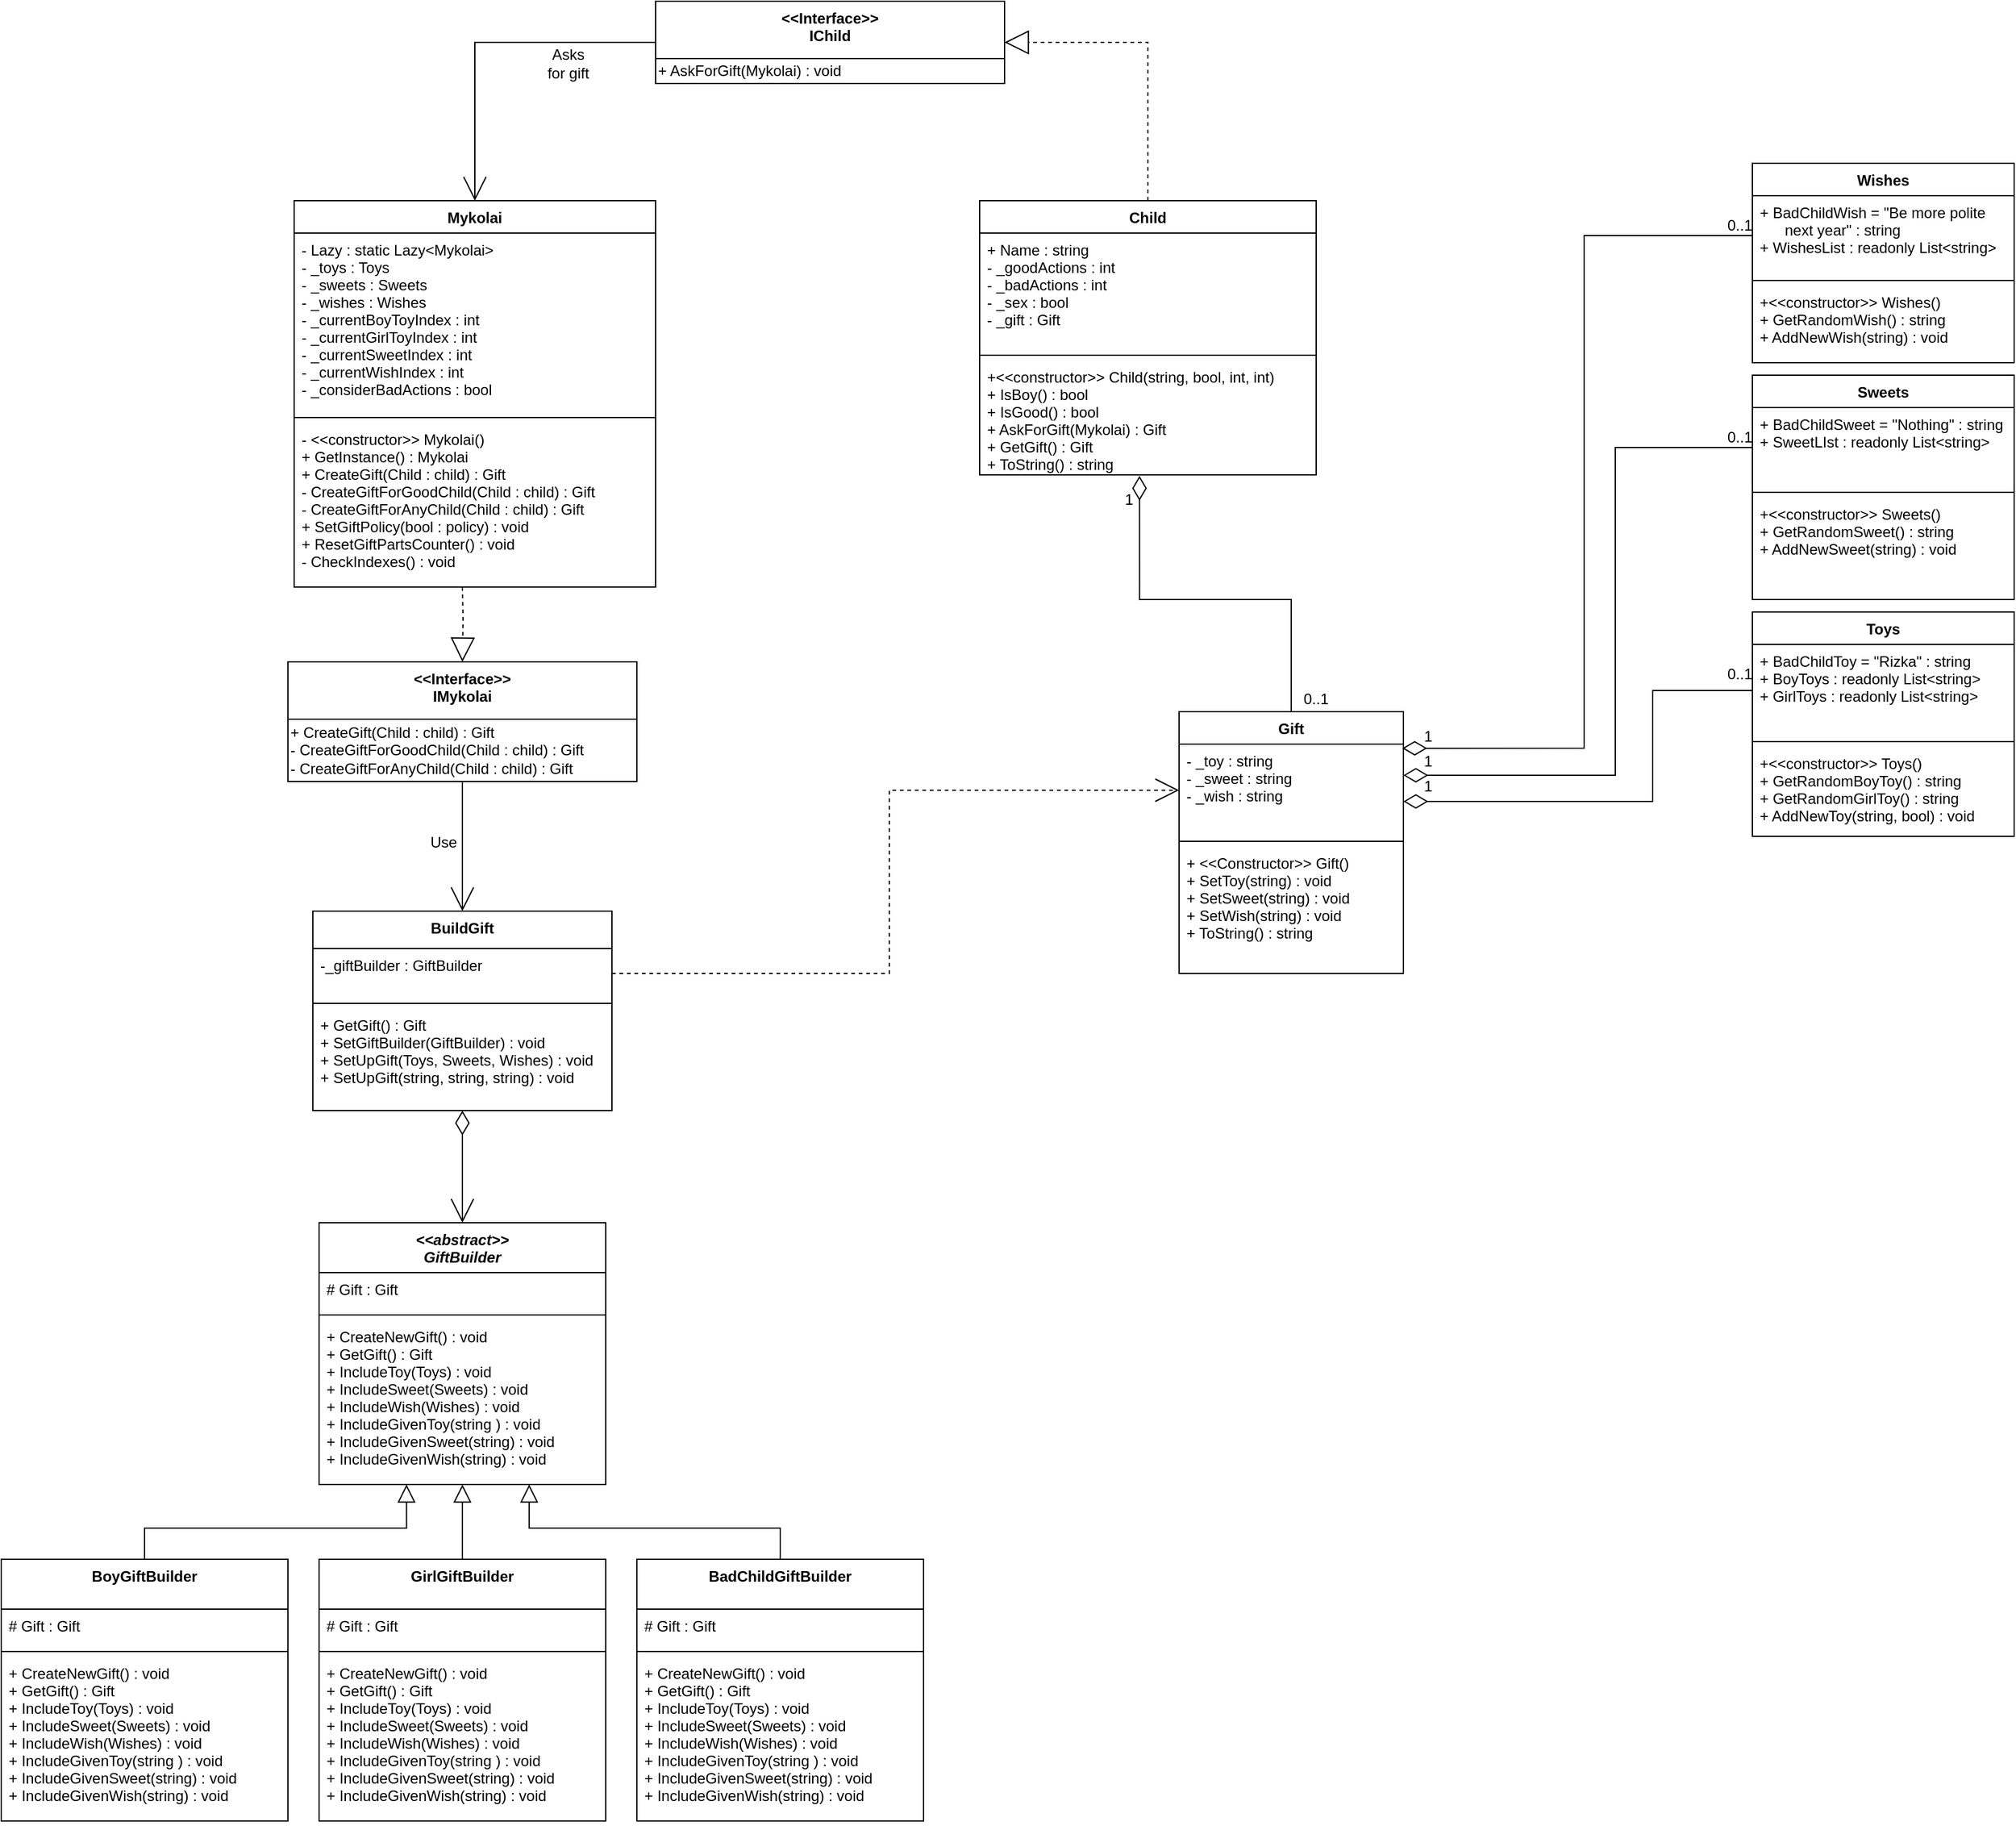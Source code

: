 <mxfile version="13.9.9" type="device"><diagram id="hnAdPMQM_iy9oGyU7VnP" name="Page-1"><mxGraphModel dx="706" dy="1508" grid="1" gridSize="10" guides="1" tooltips="1" connect="1" arrows="1" fold="1" page="1" pageScale="1" pageWidth="850" pageHeight="1100" math="0" shadow="0"><root><mxCell id="0"/><mxCell id="1" parent="0"/><mxCell id="amVdP6O79OhnuE59rEhH-1" value="Mykolai" style="swimlane;fontStyle=1;align=center;verticalAlign=top;childLayout=stackLayout;horizontal=1;startSize=26;horizontalStack=0;resizeParent=1;resizeParentMax=0;resizeLast=0;collapsible=1;marginBottom=0;" parent="1" vertex="1"><mxGeometry x="290" y="20" width="290" height="310" as="geometry"/></mxCell><mxCell id="amVdP6O79OhnuE59rEhH-2" value="- Lazy : static Lazy&lt;Mykolai&gt;&#10;- _toys : Toys&#10;- _sweets : Sweets&#10;- _wishes : Wishes&#10;- _currentBoyToyIndex : int&#10;- _currentGirlToyIndex : int&#10;- _currentSweetIndex : int&#10;- _currentWishIndex : int&#10;- _considerBadActions : bool" style="text;strokeColor=none;fillColor=none;align=left;verticalAlign=top;spacingLeft=4;spacingRight=4;overflow=hidden;rotatable=0;points=[[0,0.5],[1,0.5]];portConstraint=eastwest;fontStyle=0" parent="amVdP6O79OhnuE59rEhH-1" vertex="1"><mxGeometry y="26" width="290" height="144" as="geometry"/></mxCell><mxCell id="amVdP6O79OhnuE59rEhH-3" value="" style="line;strokeWidth=1;fillColor=none;align=left;verticalAlign=middle;spacingTop=-1;spacingLeft=3;spacingRight=3;rotatable=0;labelPosition=right;points=[];portConstraint=eastwest;" parent="amVdP6O79OhnuE59rEhH-1" vertex="1"><mxGeometry y="170" width="290" height="8" as="geometry"/></mxCell><mxCell id="amVdP6O79OhnuE59rEhH-4" value="- &lt;&lt;constructor&gt;&gt; Mykolai()&#10;+ GetInstance() : Mykolai&#10;+ CreateGift(Child : child) : Gift&#10;- CreateGiftForGoodChild(Child : child) : Gift&#10;- CreateGiftForAnyChild(Child : child) : Gift&#10;+ SetGiftPolicy(bool : policy) : void&#10;+ ResetGiftPartsCounter() : void&#10;- CheckIndexes() : void" style="text;strokeColor=none;fillColor=none;align=left;verticalAlign=top;spacingLeft=4;spacingRight=4;overflow=hidden;rotatable=0;points=[[0,0.5],[1,0.5]];portConstraint=eastwest;" parent="amVdP6O79OhnuE59rEhH-1" vertex="1"><mxGeometry y="178" width="290" height="132" as="geometry"/></mxCell><mxCell id="amVdP6O79OhnuE59rEhH-57" style="edgeStyle=orthogonalEdgeStyle;rounded=0;orthogonalLoop=1;jettySize=auto;html=1;exitX=0.5;exitY=0;exitDx=0;exitDy=0;entryX=1;entryY=0.5;entryDx=0;entryDy=0;endArrow=block;endFill=0;endSize=17;strokeWidth=1;dashed=1;" parent="1" source="amVdP6O79OhnuE59rEhH-5" target="amVdP6O79OhnuE59rEhH-54" edge="1"><mxGeometry relative="1" as="geometry"/></mxCell><mxCell id="amVdP6O79OhnuE59rEhH-5" value="Child" style="swimlane;fontStyle=1;align=center;verticalAlign=top;childLayout=stackLayout;horizontal=1;startSize=26;horizontalStack=0;resizeParent=1;resizeParentMax=0;resizeLast=0;collapsible=1;marginBottom=0;" parent="1" vertex="1"><mxGeometry x="840" y="20" width="270" height="220" as="geometry"/></mxCell><mxCell id="amVdP6O79OhnuE59rEhH-6" value="+ Name : string&#10;- _goodActions : int&#10;- _badActions : int&#10;- _sex : bool&#10;- _gift : Gift" style="text;strokeColor=none;fillColor=none;align=left;verticalAlign=top;spacingLeft=4;spacingRight=4;overflow=hidden;rotatable=0;points=[[0,0.5],[1,0.5]];portConstraint=eastwest;" parent="amVdP6O79OhnuE59rEhH-5" vertex="1"><mxGeometry y="26" width="270" height="94" as="geometry"/></mxCell><mxCell id="amVdP6O79OhnuE59rEhH-7" value="" style="line;strokeWidth=1;fillColor=none;align=left;verticalAlign=middle;spacingTop=-1;spacingLeft=3;spacingRight=3;rotatable=0;labelPosition=right;points=[];portConstraint=eastwest;" parent="amVdP6O79OhnuE59rEhH-5" vertex="1"><mxGeometry y="120" width="270" height="8" as="geometry"/></mxCell><mxCell id="amVdP6O79OhnuE59rEhH-8" value="+&lt;&lt;constructor&gt;&gt; Child(string, bool, int, int)&#10;+ IsBoy() : bool&#10;+ IsGood() : bool&#10;+ AskForGift(Mykolai) : Gift&#10;+ GetGift() : Gift&#10;+ ToString() : string" style="text;strokeColor=none;fillColor=none;align=left;verticalAlign=top;spacingLeft=4;spacingRight=4;overflow=hidden;rotatable=0;points=[[0,0.5],[1,0.5]];portConstraint=eastwest;" parent="amVdP6O79OhnuE59rEhH-5" vertex="1"><mxGeometry y="128" width="270" height="92" as="geometry"/></mxCell><mxCell id="amVdP6O79OhnuE59rEhH-74" style="edgeStyle=orthogonalEdgeStyle;rounded=0;orthogonalLoop=1;jettySize=auto;html=1;exitX=1;exitY=0.5;exitDx=0;exitDy=0;startArrow=none;startFill=0;startSize=17;endArrow=open;endFill=0;endSize=17;strokeWidth=1;dashed=1;" parent="1" source="amVdP6O79OhnuE59rEhH-10" target="amVdP6O79OhnuE59rEhH-35" edge="1"><mxGeometry relative="1" as="geometry"><mxPoint x="360" y="450" as="targetPoint"/></mxGeometry></mxCell><mxCell id="amVdP6O79OhnuE59rEhH-9" value="BuildGift" style="swimlane;fontStyle=1;align=center;verticalAlign=top;childLayout=stackLayout;horizontal=1;startSize=30;horizontalStack=0;resizeParent=1;resizeParentMax=0;resizeLast=0;collapsible=1;marginBottom=0;" parent="1" vertex="1"><mxGeometry x="305" y="590" width="240" height="160" as="geometry"/></mxCell><mxCell id="amVdP6O79OhnuE59rEhH-10" value="-_giftBuilder : GiftBuilder" style="text;strokeColor=none;fillColor=none;align=left;verticalAlign=top;spacingLeft=4;spacingRight=4;overflow=hidden;rotatable=0;points=[[0,0.5],[1,0.5]];portConstraint=eastwest;" parent="amVdP6O79OhnuE59rEhH-9" vertex="1"><mxGeometry y="30" width="240" height="40" as="geometry"/></mxCell><mxCell id="amVdP6O79OhnuE59rEhH-11" value="" style="line;strokeWidth=1;fillColor=none;align=left;verticalAlign=middle;spacingTop=-1;spacingLeft=3;spacingRight=3;rotatable=0;labelPosition=right;points=[];portConstraint=eastwest;" parent="amVdP6O79OhnuE59rEhH-9" vertex="1"><mxGeometry y="70" width="240" height="8" as="geometry"/></mxCell><mxCell id="amVdP6O79OhnuE59rEhH-12" value="+ GetGift() : Gift&#10;+ SetGiftBuilder(GiftBuilder) : void&#10;+ SetUpGift(Toys, Sweets, Wishes) : void&#10;+ SetUpGift(string, string, string) : void" style="text;strokeColor=none;fillColor=none;align=left;verticalAlign=top;spacingLeft=4;spacingRight=4;overflow=hidden;rotatable=0;points=[[0,0.5],[1,0.5]];portConstraint=eastwest;" parent="amVdP6O79OhnuE59rEhH-9" vertex="1"><mxGeometry y="78" width="240" height="82" as="geometry"/></mxCell><mxCell id="amVdP6O79OhnuE59rEhH-71" style="edgeStyle=orthogonalEdgeStyle;rounded=0;orthogonalLoop=1;jettySize=auto;html=1;exitX=0.5;exitY=0;exitDx=0;exitDy=0;entryX=0.5;entryY=1;entryDx=0;entryDy=0;entryPerimeter=0;endArrow=diamondThin;endFill=0;endSize=17;strokeWidth=1;startArrow=open;startFill=0;startSize=17;" parent="1" source="amVdP6O79OhnuE59rEhH-13" target="amVdP6O79OhnuE59rEhH-12" edge="1"><mxGeometry relative="1" as="geometry"/></mxCell><mxCell id="amVdP6O79OhnuE59rEhH-13" value="&lt;&lt;abstract&gt;&gt;&#10;GiftBuilder" style="swimlane;fontStyle=3;align=center;verticalAlign=top;childLayout=stackLayout;horizontal=1;startSize=40;horizontalStack=0;resizeParent=1;resizeParentMax=0;resizeLast=0;collapsible=1;marginBottom=0;" parent="1" vertex="1"><mxGeometry x="310" y="840" width="230" height="210" as="geometry"/></mxCell><mxCell id="amVdP6O79OhnuE59rEhH-14" value="# Gift : Gift" style="text;strokeColor=none;fillColor=none;align=left;verticalAlign=top;spacingLeft=4;spacingRight=4;overflow=hidden;rotatable=0;points=[[0,0.5],[1,0.5]];portConstraint=eastwest;" parent="amVdP6O79OhnuE59rEhH-13" vertex="1"><mxGeometry y="40" width="230" height="30" as="geometry"/></mxCell><mxCell id="amVdP6O79OhnuE59rEhH-15" value="" style="line;strokeWidth=1;fillColor=none;align=left;verticalAlign=middle;spacingTop=-1;spacingLeft=3;spacingRight=3;rotatable=0;labelPosition=right;points=[];portConstraint=eastwest;" parent="amVdP6O79OhnuE59rEhH-13" vertex="1"><mxGeometry y="70" width="230" height="8" as="geometry"/></mxCell><mxCell id="amVdP6O79OhnuE59rEhH-16" value="+ CreateNewGift() : void&#10;+ GetGift() : Gift&#10;+ IncludeToy(Toys) : void&#10;+ IncludeSweet(Sweets) : void&#10;+ IncludeWish(Wishes) : void&#10;+ IncludeGivenToy(string ) : void&#10;+ IncludeGivenSweet(string) : void&#10;+ IncludeGivenWish(string) : void&#10;" style="text;strokeColor=none;fillColor=none;align=left;verticalAlign=top;spacingLeft=4;spacingRight=4;overflow=hidden;rotatable=0;points=[[0,0.5],[1,0.5]];portConstraint=eastwest;" parent="amVdP6O79OhnuE59rEhH-13" vertex="1"><mxGeometry y="78" width="230" height="132" as="geometry"/></mxCell><mxCell id="amVdP6O79OhnuE59rEhH-33" style="edgeStyle=orthogonalEdgeStyle;rounded=0;orthogonalLoop=1;jettySize=auto;html=1;exitX=0.5;exitY=0;exitDx=0;exitDy=0;entryX=0.305;entryY=1;entryDx=0;entryDy=0;entryPerimeter=0;endArrow=block;endFill=0;endSize=12;" parent="1" source="amVdP6O79OhnuE59rEhH-19" target="amVdP6O79OhnuE59rEhH-16" edge="1"><mxGeometry relative="1" as="geometry"/></mxCell><mxCell id="amVdP6O79OhnuE59rEhH-19" value="BoyGiftBuilder" style="swimlane;fontStyle=1;align=center;verticalAlign=top;childLayout=stackLayout;horizontal=1;startSize=40;horizontalStack=0;resizeParent=1;resizeParentMax=0;resizeLast=0;collapsible=1;marginBottom=0;" parent="1" vertex="1"><mxGeometry x="55" y="1110" width="230" height="210" as="geometry"/></mxCell><mxCell id="amVdP6O79OhnuE59rEhH-20" value="# Gift : Gift" style="text;strokeColor=none;fillColor=none;align=left;verticalAlign=top;spacingLeft=4;spacingRight=4;overflow=hidden;rotatable=0;points=[[0,0.5],[1,0.5]];portConstraint=eastwest;" parent="amVdP6O79OhnuE59rEhH-19" vertex="1"><mxGeometry y="40" width="230" height="30" as="geometry"/></mxCell><mxCell id="amVdP6O79OhnuE59rEhH-21" value="" style="line;strokeWidth=1;fillColor=none;align=left;verticalAlign=middle;spacingTop=-1;spacingLeft=3;spacingRight=3;rotatable=0;labelPosition=right;points=[];portConstraint=eastwest;" parent="amVdP6O79OhnuE59rEhH-19" vertex="1"><mxGeometry y="70" width="230" height="8" as="geometry"/></mxCell><mxCell id="amVdP6O79OhnuE59rEhH-22" value="+ CreateNewGift() : void&#10;+ GetGift() : Gift&#10;+ IncludeToy(Toys) : void&#10;+ IncludeSweet(Sweets) : void&#10;+ IncludeWish(Wishes) : void&#10;+ IncludeGivenToy(string ) : void&#10;+ IncludeGivenSweet(string) : void&#10;+ IncludeGivenWish(string) : void&#10;" style="text;strokeColor=none;fillColor=none;align=left;verticalAlign=top;spacingLeft=4;spacingRight=4;overflow=hidden;rotatable=0;points=[[0,0.5],[1,0.5]];portConstraint=eastwest;" parent="amVdP6O79OhnuE59rEhH-19" vertex="1"><mxGeometry y="78" width="230" height="132" as="geometry"/></mxCell><mxCell id="amVdP6O79OhnuE59rEhH-31" style="edgeStyle=orthogonalEdgeStyle;rounded=0;orthogonalLoop=1;jettySize=auto;html=1;exitX=0.5;exitY=0;exitDx=0;exitDy=0;entryX=0.5;entryY=1;entryDx=0;entryDy=0;entryPerimeter=0;endArrow=block;endFill=0;endSize=12;" parent="1" source="amVdP6O79OhnuE59rEhH-23" target="amVdP6O79OhnuE59rEhH-16" edge="1"><mxGeometry relative="1" as="geometry"/></mxCell><mxCell id="amVdP6O79OhnuE59rEhH-23" value="GirlGiftBuilder" style="swimlane;fontStyle=1;align=center;verticalAlign=top;childLayout=stackLayout;horizontal=1;startSize=40;horizontalStack=0;resizeParent=1;resizeParentMax=0;resizeLast=0;collapsible=1;marginBottom=0;" parent="1" vertex="1"><mxGeometry x="310" y="1110" width="230" height="210" as="geometry"/></mxCell><mxCell id="amVdP6O79OhnuE59rEhH-24" value="# Gift : Gift" style="text;strokeColor=none;fillColor=none;align=left;verticalAlign=top;spacingLeft=4;spacingRight=4;overflow=hidden;rotatable=0;points=[[0,0.5],[1,0.5]];portConstraint=eastwest;" parent="amVdP6O79OhnuE59rEhH-23" vertex="1"><mxGeometry y="40" width="230" height="30" as="geometry"/></mxCell><mxCell id="amVdP6O79OhnuE59rEhH-25" value="" style="line;strokeWidth=1;fillColor=none;align=left;verticalAlign=middle;spacingTop=-1;spacingLeft=3;spacingRight=3;rotatable=0;labelPosition=right;points=[];portConstraint=eastwest;" parent="amVdP6O79OhnuE59rEhH-23" vertex="1"><mxGeometry y="70" width="230" height="8" as="geometry"/></mxCell><mxCell id="amVdP6O79OhnuE59rEhH-26" value="+ CreateNewGift() : void&#10;+ GetGift() : Gift&#10;+ IncludeToy(Toys) : void&#10;+ IncludeSweet(Sweets) : void&#10;+ IncludeWish(Wishes) : void&#10;+ IncludeGivenToy(string ) : void&#10;+ IncludeGivenSweet(string) : void&#10;+ IncludeGivenWish(string) : void&#10;" style="text;strokeColor=none;fillColor=none;align=left;verticalAlign=top;spacingLeft=4;spacingRight=4;overflow=hidden;rotatable=0;points=[[0,0.5],[1,0.5]];portConstraint=eastwest;" parent="amVdP6O79OhnuE59rEhH-23" vertex="1"><mxGeometry y="78" width="230" height="132" as="geometry"/></mxCell><mxCell id="amVdP6O79OhnuE59rEhH-32" style="edgeStyle=orthogonalEdgeStyle;rounded=0;orthogonalLoop=1;jettySize=auto;html=1;exitX=0.5;exitY=0;exitDx=0;exitDy=0;entryX=0.733;entryY=1;entryDx=0;entryDy=0;entryPerimeter=0;endArrow=block;endFill=0;endSize=12;" parent="1" source="amVdP6O79OhnuE59rEhH-27" target="amVdP6O79OhnuE59rEhH-16" edge="1"><mxGeometry relative="1" as="geometry"/></mxCell><mxCell id="amVdP6O79OhnuE59rEhH-27" value="BadChildGiftBuilder" style="swimlane;fontStyle=1;align=center;verticalAlign=top;childLayout=stackLayout;horizontal=1;startSize=40;horizontalStack=0;resizeParent=1;resizeParentMax=0;resizeLast=0;collapsible=1;marginBottom=0;" parent="1" vertex="1"><mxGeometry x="565" y="1110" width="230" height="210" as="geometry"/></mxCell><mxCell id="amVdP6O79OhnuE59rEhH-28" value="# Gift : Gift" style="text;strokeColor=none;fillColor=none;align=left;verticalAlign=top;spacingLeft=4;spacingRight=4;overflow=hidden;rotatable=0;points=[[0,0.5],[1,0.5]];portConstraint=eastwest;" parent="amVdP6O79OhnuE59rEhH-27" vertex="1"><mxGeometry y="40" width="230" height="30" as="geometry"/></mxCell><mxCell id="amVdP6O79OhnuE59rEhH-29" value="" style="line;strokeWidth=1;fillColor=none;align=left;verticalAlign=middle;spacingTop=-1;spacingLeft=3;spacingRight=3;rotatable=0;labelPosition=right;points=[];portConstraint=eastwest;" parent="amVdP6O79OhnuE59rEhH-27" vertex="1"><mxGeometry y="70" width="230" height="8" as="geometry"/></mxCell><mxCell id="amVdP6O79OhnuE59rEhH-30" value="+ CreateNewGift() : void&#10;+ GetGift() : Gift&#10;+ IncludeToy(Toys) : void&#10;+ IncludeSweet(Sweets) : void&#10;+ IncludeWish(Wishes) : void&#10;+ IncludeGivenToy(string ) : void&#10;+ IncludeGivenSweet(string) : void&#10;+ IncludeGivenWish(string) : void&#10;" style="text;strokeColor=none;fillColor=none;align=left;verticalAlign=top;spacingLeft=4;spacingRight=4;overflow=hidden;rotatable=0;points=[[0,0.5],[1,0.5]];portConstraint=eastwest;" parent="amVdP6O79OhnuE59rEhH-27" vertex="1"><mxGeometry y="78" width="230" height="132" as="geometry"/></mxCell><mxCell id="amVdP6O79OhnuE59rEhH-51" style="edgeStyle=orthogonalEdgeStyle;rounded=0;orthogonalLoop=1;jettySize=auto;html=1;exitX=0.5;exitY=0;exitDx=0;exitDy=0;entryX=0.475;entryY=1.008;entryDx=0;entryDy=0;entryPerimeter=0;endArrow=diamondThin;endFill=0;endSize=17;strokeWidth=1;" parent="1" source="amVdP6O79OhnuE59rEhH-34" target="amVdP6O79OhnuE59rEhH-8" edge="1"><mxGeometry relative="1" as="geometry"/></mxCell><mxCell id="amVdP6O79OhnuE59rEhH-34" value="Gift" style="swimlane;fontStyle=1;align=center;verticalAlign=top;childLayout=stackLayout;horizontal=1;startSize=26;horizontalStack=0;resizeParent=1;resizeParentMax=0;resizeLast=0;collapsible=1;marginBottom=0;" parent="1" vertex="1"><mxGeometry x="1000" y="430" width="180" height="210" as="geometry"/></mxCell><mxCell id="amVdP6O79OhnuE59rEhH-35" value="- _toy : string&#10;- _sweet : string&#10;- _wish : string" style="text;strokeColor=none;fillColor=none;align=left;verticalAlign=top;spacingLeft=4;spacingRight=4;overflow=hidden;rotatable=0;points=[[0,0.5],[1,0.5]];portConstraint=eastwest;" parent="amVdP6O79OhnuE59rEhH-34" vertex="1"><mxGeometry y="26" width="180" height="74" as="geometry"/></mxCell><mxCell id="amVdP6O79OhnuE59rEhH-36" value="" style="line;strokeWidth=1;fillColor=none;align=left;verticalAlign=middle;spacingTop=-1;spacingLeft=3;spacingRight=3;rotatable=0;labelPosition=right;points=[];portConstraint=eastwest;" parent="amVdP6O79OhnuE59rEhH-34" vertex="1"><mxGeometry y="100" width="180" height="8" as="geometry"/></mxCell><mxCell id="amVdP6O79OhnuE59rEhH-37" value="+ &lt;&lt;Constructor&gt;&gt; Gift()&#10;+ SetToy(string) : void&#10;+ SetSweet(string) : void&#10;+ SetWish(string) : void&#10;+ ToString() : string" style="text;strokeColor=none;fillColor=none;align=left;verticalAlign=top;spacingLeft=4;spacingRight=4;overflow=hidden;rotatable=0;points=[[0,0.5],[1,0.5]];portConstraint=eastwest;" parent="amVdP6O79OhnuE59rEhH-34" vertex="1"><mxGeometry y="108" width="180" height="102" as="geometry"/></mxCell><mxCell id="amVdP6O79OhnuE59rEhH-38" value="Wishes" style="swimlane;fontStyle=1;align=center;verticalAlign=top;childLayout=stackLayout;horizontal=1;startSize=26;horizontalStack=0;resizeParent=1;resizeParentMax=0;resizeLast=0;collapsible=1;marginBottom=0;" parent="1" vertex="1"><mxGeometry x="1460" y="-10" width="210" height="160" as="geometry"/></mxCell><mxCell id="amVdP6O79OhnuE59rEhH-39" value="+ BadChildWish = &quot;Be more polite&#10;      next year&quot; : string&#10;+ WishesList : readonly List&lt;string&gt;" style="text;strokeColor=none;fillColor=none;align=left;verticalAlign=top;spacingLeft=4;spacingRight=4;overflow=hidden;rotatable=0;points=[[0,0.5],[1,0.5]];portConstraint=eastwest;" parent="amVdP6O79OhnuE59rEhH-38" vertex="1"><mxGeometry y="26" width="210" height="64" as="geometry"/></mxCell><mxCell id="amVdP6O79OhnuE59rEhH-40" value="" style="line;strokeWidth=1;fillColor=none;align=left;verticalAlign=middle;spacingTop=-1;spacingLeft=3;spacingRight=3;rotatable=0;labelPosition=right;points=[];portConstraint=eastwest;" parent="amVdP6O79OhnuE59rEhH-38" vertex="1"><mxGeometry y="90" width="210" height="8" as="geometry"/></mxCell><mxCell id="amVdP6O79OhnuE59rEhH-41" value="+&lt;&lt;constructor&gt;&gt; Wishes()&#10;+ GetRandomWish() : string&#10;+ AddNewWish(string) : void" style="text;strokeColor=none;fillColor=none;align=left;verticalAlign=top;spacingLeft=4;spacingRight=4;overflow=hidden;rotatable=0;points=[[0,0.5],[1,0.5]];portConstraint=eastwest;" parent="amVdP6O79OhnuE59rEhH-38" vertex="1"><mxGeometry y="98" width="210" height="62" as="geometry"/></mxCell><mxCell id="amVdP6O79OhnuE59rEhH-42" value="Toys" style="swimlane;fontStyle=1;align=center;verticalAlign=top;childLayout=stackLayout;horizontal=1;startSize=26;horizontalStack=0;resizeParent=1;resizeParentMax=0;resizeLast=0;collapsible=1;marginBottom=0;" parent="1" vertex="1"><mxGeometry x="1460" y="350" width="210" height="180" as="geometry"/></mxCell><mxCell id="amVdP6O79OhnuE59rEhH-43" value="+ BadChildToy = &quot;Rizka&quot; : string&#10;+ BoyToys : readonly List&lt;string&gt; &#10;+ GirlToys : readonly List&lt;string&gt;" style="text;strokeColor=none;fillColor=none;align=left;verticalAlign=top;spacingLeft=4;spacingRight=4;overflow=hidden;rotatable=0;points=[[0,0.5],[1,0.5]];portConstraint=eastwest;" parent="amVdP6O79OhnuE59rEhH-42" vertex="1"><mxGeometry y="26" width="210" height="74" as="geometry"/></mxCell><mxCell id="amVdP6O79OhnuE59rEhH-44" value="" style="line;strokeWidth=1;fillColor=none;align=left;verticalAlign=middle;spacingTop=-1;spacingLeft=3;spacingRight=3;rotatable=0;labelPosition=right;points=[];portConstraint=eastwest;" parent="amVdP6O79OhnuE59rEhH-42" vertex="1"><mxGeometry y="100" width="210" height="8" as="geometry"/></mxCell><mxCell id="amVdP6O79OhnuE59rEhH-45" value="+&lt;&lt;constructor&gt;&gt; Toys()&#10;+ GetRandomBoyToy() : string&#10;+ GetRandomGirlToy() : string&#10;+ AddNewToy(string, bool) : void" style="text;strokeColor=none;fillColor=none;align=left;verticalAlign=top;spacingLeft=4;spacingRight=4;overflow=hidden;rotatable=0;points=[[0,0.5],[1,0.5]];portConstraint=eastwest;" parent="amVdP6O79OhnuE59rEhH-42" vertex="1"><mxGeometry y="108" width="210" height="72" as="geometry"/></mxCell><mxCell id="amVdP6O79OhnuE59rEhH-46" value="Sweets" style="swimlane;fontStyle=1;align=center;verticalAlign=top;childLayout=stackLayout;horizontal=1;startSize=26;horizontalStack=0;resizeParent=1;resizeParentMax=0;resizeLast=0;collapsible=1;marginBottom=0;" parent="1" vertex="1"><mxGeometry x="1460" y="160" width="210" height="180" as="geometry"/></mxCell><mxCell id="amVdP6O79OhnuE59rEhH-47" value="+ BadChildSweet = &quot;Nothing&quot; : string&#10;+ SweetLIst : readonly List&lt;string&gt;" style="text;strokeColor=none;fillColor=none;align=left;verticalAlign=top;spacingLeft=4;spacingRight=4;overflow=hidden;rotatable=0;points=[[0,0.5],[1,0.5]];portConstraint=eastwest;" parent="amVdP6O79OhnuE59rEhH-46" vertex="1"><mxGeometry y="26" width="210" height="64" as="geometry"/></mxCell><mxCell id="amVdP6O79OhnuE59rEhH-48" value="" style="line;strokeWidth=1;fillColor=none;align=left;verticalAlign=middle;spacingTop=-1;spacingLeft=3;spacingRight=3;rotatable=0;labelPosition=right;points=[];portConstraint=eastwest;" parent="amVdP6O79OhnuE59rEhH-46" vertex="1"><mxGeometry y="90" width="210" height="8" as="geometry"/></mxCell><mxCell id="amVdP6O79OhnuE59rEhH-49" value="+&lt;&lt;constructor&gt;&gt; Sweets()&#10;+ GetRandomSweet() : string&#10;+ AddNewSweet(string) : void" style="text;strokeColor=none;fillColor=none;align=left;verticalAlign=top;spacingLeft=4;spacingRight=4;overflow=hidden;rotatable=0;points=[[0,0.5],[1,0.5]];portConstraint=eastwest;" parent="amVdP6O79OhnuE59rEhH-46" vertex="1"><mxGeometry y="98" width="210" height="82" as="geometry"/></mxCell><mxCell id="amVdP6O79OhnuE59rEhH-52" value="1" style="text;html=1;strokeColor=none;fillColor=none;align=center;verticalAlign=middle;whiteSpace=wrap;rounded=0;" parent="1" vertex="1"><mxGeometry x="940" y="250" width="40" height="20" as="geometry"/></mxCell><mxCell id="amVdP6O79OhnuE59rEhH-53" value="0..1" style="text;html=1;strokeColor=none;fillColor=none;align=center;verticalAlign=middle;whiteSpace=wrap;rounded=0;" parent="1" vertex="1"><mxGeometry x="1090" y="410" width="40" height="20" as="geometry"/></mxCell><mxCell id="amVdP6O79OhnuE59rEhH-58" style="edgeStyle=orthogonalEdgeStyle;rounded=0;orthogonalLoop=1;jettySize=auto;html=1;exitX=0;exitY=0.5;exitDx=0;exitDy=0;endArrow=open;endFill=0;endSize=17;strokeWidth=1;" parent="1" source="amVdP6O79OhnuE59rEhH-54" target="amVdP6O79OhnuE59rEhH-1" edge="1"><mxGeometry relative="1" as="geometry"/></mxCell><mxCell id="amVdP6O79OhnuE59rEhH-54" value="&lt;&lt;Interface&gt;&gt;&#10;IChild&#10;" style="swimlane;fontStyle=1;align=center;verticalAlign=top;childLayout=stackLayout;horizontal=1;startSize=46;horizontalStack=0;resizeParent=1;resizeParentMax=0;resizeLast=0;collapsible=1;marginBottom=0;" parent="1" vertex="1"><mxGeometry x="580" y="-140" width="280" height="66" as="geometry"/></mxCell><mxCell id="amVdP6O79OhnuE59rEhH-55" value="+ AskForGift(Mykolai) : void" style="text;html=1;strokeColor=none;fillColor=none;align=left;verticalAlign=middle;whiteSpace=wrap;rounded=0;" parent="amVdP6O79OhnuE59rEhH-54" vertex="1"><mxGeometry y="46" width="280" height="20" as="geometry"/></mxCell><mxCell id="amVdP6O79OhnuE59rEhH-59" value="Asks for gift" style="text;html=1;strokeColor=none;fillColor=none;align=center;verticalAlign=middle;whiteSpace=wrap;rounded=0;" parent="1" vertex="1"><mxGeometry x="490" y="-100" width="40" height="20" as="geometry"/></mxCell><mxCell id="amVdP6O79OhnuE59rEhH-60" style="edgeStyle=orthogonalEdgeStyle;rounded=0;orthogonalLoop=1;jettySize=auto;html=1;exitX=0;exitY=0.5;exitDx=0;exitDy=0;endArrow=diamondThin;endFill=0;endSize=17;strokeWidth=1;entryX=0.995;entryY=0.045;entryDx=0;entryDy=0;entryPerimeter=0;" parent="1" source="amVdP6O79OhnuE59rEhH-39" target="amVdP6O79OhnuE59rEhH-35" edge="1"><mxGeometry relative="1" as="geometry"/></mxCell><mxCell id="amVdP6O79OhnuE59rEhH-61" style="edgeStyle=orthogonalEdgeStyle;rounded=0;orthogonalLoop=1;jettySize=auto;html=1;exitX=0;exitY=0.5;exitDx=0;exitDy=0;endArrow=diamondThin;endFill=0;endSize=17;strokeWidth=1;" parent="1" source="amVdP6O79OhnuE59rEhH-47" target="amVdP6O79OhnuE59rEhH-35" edge="1"><mxGeometry relative="1" as="geometry"><Array as="points"><mxPoint x="1350" y="218"/><mxPoint x="1350" y="481"/></Array></mxGeometry></mxCell><mxCell id="amVdP6O79OhnuE59rEhH-62" style="edgeStyle=orthogonalEdgeStyle;rounded=0;orthogonalLoop=1;jettySize=auto;html=1;exitX=0;exitY=0.5;exitDx=0;exitDy=0;endArrow=diamondThin;endFill=0;endSize=17;strokeWidth=1;" parent="1" source="amVdP6O79OhnuE59rEhH-43" target="amVdP6O79OhnuE59rEhH-35" edge="1"><mxGeometry relative="1" as="geometry"><mxPoint x="1183" y="502" as="targetPoint"/><Array as="points"><mxPoint x="1380" y="413"/><mxPoint x="1380" y="502"/></Array></mxGeometry></mxCell><mxCell id="amVdP6O79OhnuE59rEhH-63" value="1" style="text;html=1;strokeColor=none;fillColor=none;align=center;verticalAlign=middle;whiteSpace=wrap;rounded=0;" parent="1" vertex="1"><mxGeometry x="1180" y="440" width="40" height="20" as="geometry"/></mxCell><mxCell id="amVdP6O79OhnuE59rEhH-64" value="1" style="text;html=1;strokeColor=none;fillColor=none;align=center;verticalAlign=middle;whiteSpace=wrap;rounded=0;" parent="1" vertex="1"><mxGeometry x="1180" y="460" width="40" height="20" as="geometry"/></mxCell><mxCell id="amVdP6O79OhnuE59rEhH-65" value="1" style="text;html=1;strokeColor=none;fillColor=none;align=center;verticalAlign=middle;whiteSpace=wrap;rounded=0;" parent="1" vertex="1"><mxGeometry x="1180" y="480" width="40" height="20" as="geometry"/></mxCell><mxCell id="amVdP6O79OhnuE59rEhH-67" value="0..1" style="text;html=1;strokeColor=none;fillColor=none;align=center;verticalAlign=middle;whiteSpace=wrap;rounded=0;" parent="1" vertex="1"><mxGeometry x="1430" y="390" width="40" height="20" as="geometry"/></mxCell><mxCell id="amVdP6O79OhnuE59rEhH-68" value="0..1" style="text;html=1;strokeColor=none;fillColor=none;align=center;verticalAlign=middle;whiteSpace=wrap;rounded=0;" parent="1" vertex="1"><mxGeometry x="1430" y="200" width="40" height="20" as="geometry"/></mxCell><mxCell id="amVdP6O79OhnuE59rEhH-69" value="0..1" style="text;html=1;strokeColor=none;fillColor=none;align=center;verticalAlign=middle;whiteSpace=wrap;rounded=0;" parent="1" vertex="1"><mxGeometry x="1430" y="30" width="40" height="20" as="geometry"/></mxCell><mxCell id="amVdP6O79OhnuE59rEhH-79" style="edgeStyle=orthogonalEdgeStyle;rounded=0;orthogonalLoop=1;jettySize=auto;html=1;entryX=0.5;entryY=0;entryDx=0;entryDy=0;startArrow=none;startFill=0;startSize=17;endArrow=open;endFill=0;endSize=17;strokeWidth=1;" parent="1" source="amVdP6O79OhnuE59rEhH-76" target="amVdP6O79OhnuE59rEhH-9" edge="1"><mxGeometry relative="1" as="geometry"/></mxCell><mxCell id="amVdP6O79OhnuE59rEhH-75" value="&lt;&lt;Interface&gt;&gt;&#10;IMykolai" style="swimlane;fontStyle=1;align=center;verticalAlign=top;childLayout=stackLayout;horizontal=1;startSize=46;horizontalStack=0;resizeParent=1;resizeParentMax=0;resizeLast=0;collapsible=1;marginBottom=0;" parent="1" vertex="1"><mxGeometry x="285" y="390" width="280" height="96" as="geometry"/></mxCell><mxCell id="amVdP6O79OhnuE59rEhH-76" value="+ CreateGift(Child : child) : Gift&lt;br style=&quot;padding: 0px ; margin: 0px&quot;&gt;- CreateGiftForGoodChild(Child : child) : Gift&lt;br style=&quot;padding: 0px ; margin: 0px&quot;&gt;- CreateGiftForAnyChild(Child : child) : Gift" style="text;html=1;align=left;verticalAlign=middle;resizable=0;points=[];autosize=1;" parent="amVdP6O79OhnuE59rEhH-75" vertex="1"><mxGeometry y="46" width="280" height="50" as="geometry"/></mxCell><mxCell id="amVdP6O79OhnuE59rEhH-78" style="edgeStyle=orthogonalEdgeStyle;rounded=0;orthogonalLoop=1;jettySize=auto;html=1;entryX=0.5;entryY=0;entryDx=0;entryDy=0;dashed=1;startArrow=none;startFill=0;startSize=17;endArrow=block;endFill=0;endSize=17;strokeWidth=1;" parent="1" target="amVdP6O79OhnuE59rEhH-75" edge="1"><mxGeometry relative="1" as="geometry"><mxPoint x="425" y="330" as="sourcePoint"/></mxGeometry></mxCell><mxCell id="amVdP6O79OhnuE59rEhH-80" value="Use" style="text;html=1;strokeColor=none;fillColor=none;align=center;verticalAlign=middle;whiteSpace=wrap;rounded=0;" parent="1" vertex="1"><mxGeometry x="390" y="525" width="40" height="20" as="geometry"/></mxCell></root></mxGraphModel></diagram></mxfile>
